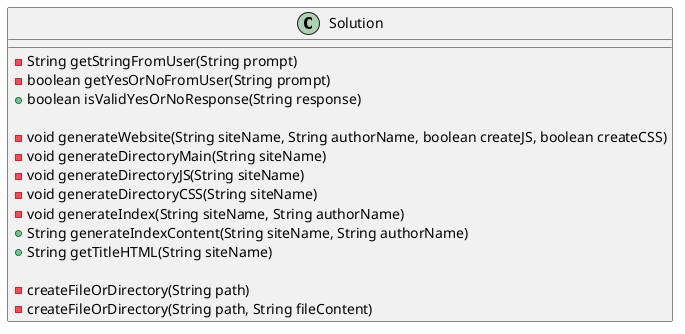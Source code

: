 @startuml
'https://plantuml.com/class-diagram

class Solution {
    -String getStringFromUser(String prompt)
    -boolean getYesOrNoFromUser(String prompt)
    +boolean isValidYesOrNoResponse(String response)

    -void generateWebsite(String siteName, String authorName, boolean createJS, boolean createCSS)
    -void generateDirectoryMain(String siteName)
    -void generateDirectoryJS(String siteName)
    -void generateDirectoryCSS(String siteName)
    -void generateIndex(String siteName, String authorName)
    +String generateIndexContent(String siteName, String authorName)
    +String getTitleHTML(String siteName)

    -createFileOrDirectory(String path)
    -createFileOrDirectory(String path, String fileContent)
}

@enduml